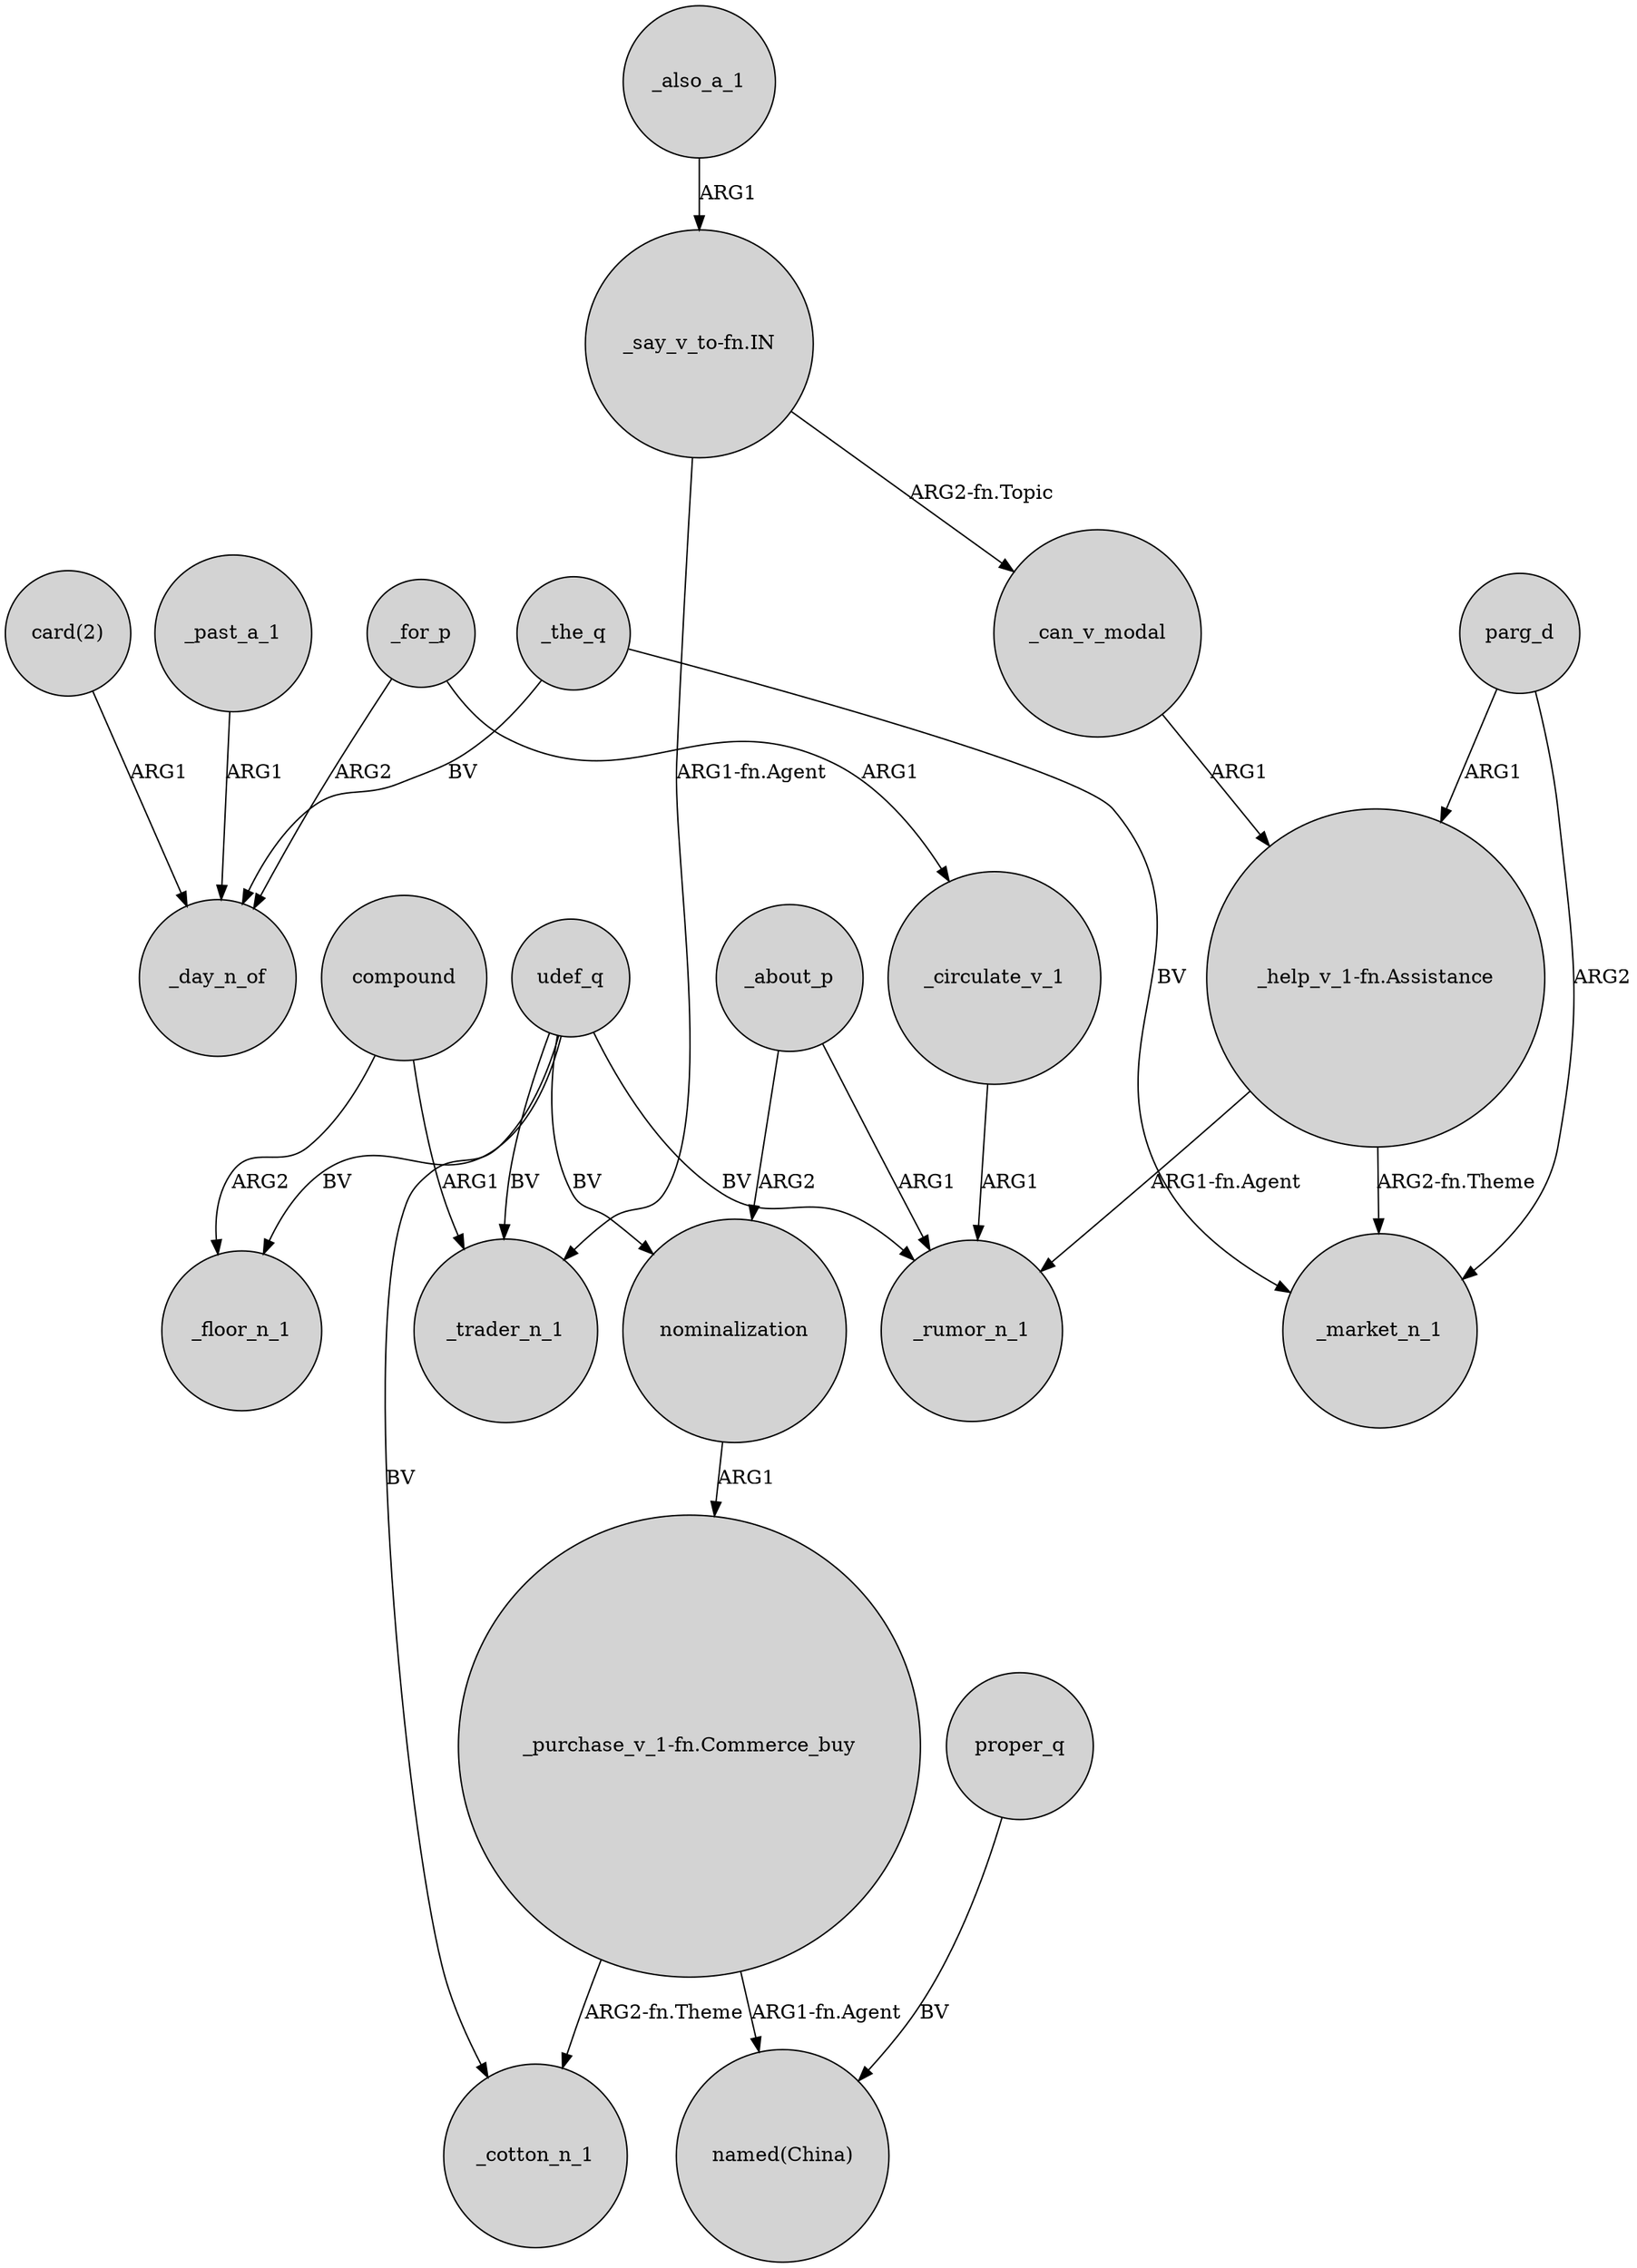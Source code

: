 digraph {
	node [shape=circle style=filled]
	"card(2)" -> _day_n_of [label=ARG1]
	_also_a_1 -> "_say_v_to-fn.IN" [label=ARG1]
	udef_q -> _trader_n_1 [label=BV]
	"_help_v_1-fn.Assistance" -> _rumor_n_1 [label="ARG1-fn.Agent"]
	compound -> _floor_n_1 [label=ARG2]
	_about_p -> nominalization [label=ARG2]
	udef_q -> _rumor_n_1 [label=BV]
	udef_q -> _cotton_n_1 [label=BV]
	_circulate_v_1 -> _rumor_n_1 [label=ARG1]
	_about_p -> _rumor_n_1 [label=ARG1]
	compound -> _trader_n_1 [label=ARG1]
	parg_d -> _market_n_1 [label=ARG2]
	nominalization -> "_purchase_v_1-fn.Commerce_buy" [label=ARG1]
	_the_q -> _day_n_of [label=BV]
	_can_v_modal -> "_help_v_1-fn.Assistance" [label=ARG1]
	_for_p -> _day_n_of [label=ARG2]
	_for_p -> _circulate_v_1 [label=ARG1]
	"_purchase_v_1-fn.Commerce_buy" -> "named(China)" [label="ARG1-fn.Agent"]
	"_purchase_v_1-fn.Commerce_buy" -> _cotton_n_1 [label="ARG2-fn.Theme"]
	udef_q -> _floor_n_1 [label=BV]
	udef_q -> nominalization [label=BV]
	proper_q -> "named(China)" [label=BV]
	"_help_v_1-fn.Assistance" -> _market_n_1 [label="ARG2-fn.Theme"]
	parg_d -> "_help_v_1-fn.Assistance" [label=ARG1]
	_the_q -> _market_n_1 [label=BV]
	"_say_v_to-fn.IN" -> _can_v_modal [label="ARG2-fn.Topic"]
	_past_a_1 -> _day_n_of [label=ARG1]
	"_say_v_to-fn.IN" -> _trader_n_1 [label="ARG1-fn.Agent"]
}
